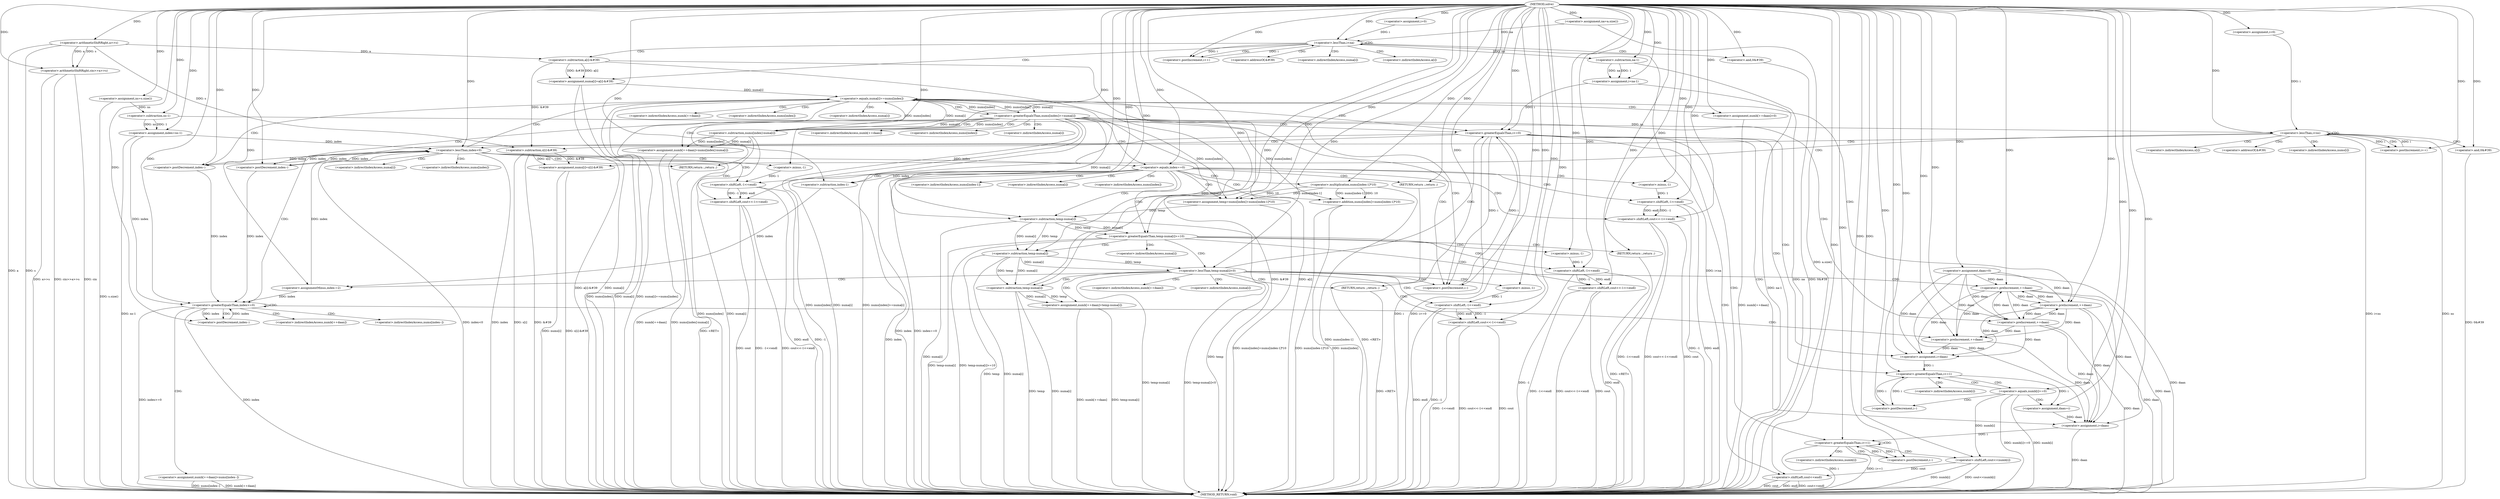 digraph "solve" {  
"1000102" [label = "(METHOD,solve)" ]
"1000375" [label = "(METHOD_RETURN,void)" ]
"1000104" [label = "(<operator>.arithmeticShiftRight,cin>>a>>s)" ]
"1000110" [label = "(<operator>.assignment,na=a.size())" ]
"1000114" [label = "(<operator>.assignment,ns=s.size())" ]
"1000118" [label = "(<operator>.assignment,index=ns-1)" ]
"1000172" [label = "(<operator>.assignment,daan=0)" ]
"1000372" [label = "(<operator>.shiftLeft,cout<<endl)" ]
"1000125" [label = "(<operator>.assignment,i=0)" ]
"1000128" [label = "(<operator>.lessThan,i<na)" ]
"1000131" [label = "(<operator>.postIncrement,i++)" ]
"1000149" [label = "(<operator>.assignment,i=0)" ]
"1000152" [label = "(<operator>.lessThan,i<ns)" ]
"1000155" [label = "(<operator>.postIncrement,i++)" ]
"1000177" [label = "(<operator>.assignment,i=na-1)" ]
"1000182" [label = "(<operator>.greaterEqualsThan,i>=0)" ]
"1000185" [label = "(<operator>.postDecrement,i--)" ]
"1000318" [label = "(<operator>.greaterEqualsThan,index>=0)" ]
"1000333" [label = "(<operator>.assignment,i=daan)" ]
"1000336" [label = "(<operator>.greaterEqualsThan,i>=1)" ]
"1000339" [label = "(<operator>.postDecrement,i--)" ]
"1000358" [label = "(<operator>.assignment,i=daan)" ]
"1000361" [label = "(<operator>.greaterEqualsThan,i>=1)" ]
"1000364" [label = "(<operator>.postDecrement,i--)" ]
"1000106" [label = "(<operator>.arithmeticShiftRight,a>>s)" ]
"1000120" [label = "(<operator>.subtraction,ns-1)" ]
"1000134" [label = "(<operator>.assignment,numa[i]=a[i]-&#39)" ]
"1000144" [label = "(<operator>.and,0&#39)" ]
"1000158" [label = "(<operator>.assignment,nums[i]=s[i]-&#39)" ]
"1000168" [label = "(<operator>.and,0&#39)" ]
"1000322" [label = "(<operator>.assignment,numb[++daan]=nums[index--])" ]
"1000367" [label = "(<operator>.shiftLeft,cout<<numb[i])" ]
"1000179" [label = "(<operator>.subtraction,na-1)" ]
"1000189" [label = "(<operator>.lessThan,index<0)" ]
"1000201" [label = "(<operator>.equals,numa[i]==nums[index])" ]
"1000343" [label = "(<operator>.equals,numb[i]==0)" ]
"1000138" [label = "(<operator>.subtraction,a[i]-&#39)" ]
"1000162" [label = "(<operator>.subtraction,s[i]-&#39)" ]
"1000193" [label = "(<operator>.shiftLeft,cout<<-1<<endl)" ]
"1000199" [label = "(RETURN,return ;,return ;)" ]
"1000209" [label = "(<operator>.postDecrement,index--)" ]
"1000211" [label = "(<operator>.assignment,numb[++daan]=0)" ]
"1000219" [label = "(<operator>.greaterEqualsThan,nums[index]>=numa[i])" ]
"1000325" [label = "(<operator>.preIncrement,++daan)" ]
"1000329" [label = "(<operator>.postDecrement,index--)" ]
"1000352" [label = "(<operator>.assignment,daan=i)" ]
"1000195" [label = "(<operator>.shiftLeft,-1<<endl)" ]
"1000227" [label = "(<operator>.assignment,numb[++daan]=nums[index]-numa[i])" ]
"1000239" [label = "(<operator>.postDecrement,index--)" ]
"1000196" [label = "(<operator>.minus,-1)" ]
"1000214" [label = "(<operator>.preIncrement,++daan)" ]
"1000256" [label = "(<operator>.assignment,temp=nums[index]+nums[index-1]*10)" ]
"1000232" [label = "(<operator>.subtraction,nums[index]-numa[i])" ]
"1000244" [label = "(<operator>.equals,index==0)" ]
"1000270" [label = "(<operator>.greaterEqualsThan,temp-numa[i]>=10)" ]
"1000230" [label = "(<operator>.preIncrement,++daan)" ]
"1000248" [label = "(<operator>.shiftLeft,cout<<-1<<endl)" ]
"1000254" [label = "(RETURN,return ;,return ;)" ]
"1000258" [label = "(<operator>.addition,nums[index]+nums[index-1]*10)" ]
"1000278" [label = "(<operator>.shiftLeft,cout<<-1<<endl)" ]
"1000284" [label = "(RETURN,return ;,return ;)" ]
"1000262" [label = "(<operator>.multiplication,nums[index-1]*10)" ]
"1000271" [label = "(<operator>.subtraction,temp-numa[i])" ]
"1000287" [label = "(<operator>.lessThan,temp-numa[i]<0)" ]
"1000250" [label = "(<operator>.shiftLeft,-1<<endl)" ]
"1000280" [label = "(<operator>.shiftLeft,-1<<endl)" ]
"1000295" [label = "(<operator>.shiftLeft,cout<<-1<<endl)" ]
"1000301" [label = "(RETURN,return ;,return ;)" ]
"1000251" [label = "(<operator>.minus,-1)" ]
"1000265" [label = "(<operator>.subtraction,index-1)" ]
"1000281" [label = "(<operator>.minus,-1)" ]
"1000288" [label = "(<operator>.subtraction,temp-numa[i])" ]
"1000304" [label = "(<operator>.assignment,numb[++daan]=temp-numa[i])" ]
"1000314" [label = "(<operator>.assignmentMinus,index-=2)" ]
"1000297" [label = "(<operator>.shiftLeft,-1<<endl)" ]
"1000298" [label = "(<operator>.minus,-1)" ]
"1000309" [label = "(<operator>.subtraction,temp-numa[i])" ]
"1000307" [label = "(<operator>.preIncrement,++daan)" ]
"1000135" [label = "(<operator>.indirectIndexAccess,numa[i])" ]
"1000159" [label = "(<operator>.indirectIndexAccess,nums[i])" ]
"1000323" [label = "(<operator>.indirectIndexAccess,numb[++daan])" ]
"1000327" [label = "(<operator>.indirectIndexAccess,nums[index--])" ]
"1000369" [label = "(<operator>.indirectIndexAccess,numb[i])" ]
"1000139" [label = "(<operator>.indirectIndexAccess,a[i])" ]
"1000142" [label = "(<operator>.addressOf,&#39)" ]
"1000163" [label = "(<operator>.indirectIndexAccess,s[i])" ]
"1000166" [label = "(<operator>.addressOf,&#39)" ]
"1000202" [label = "(<operator>.indirectIndexAccess,numa[i])" ]
"1000205" [label = "(<operator>.indirectIndexAccess,nums[index])" ]
"1000344" [label = "(<operator>.indirectIndexAccess,numb[i])" ]
"1000212" [label = "(<operator>.indirectIndexAccess,numb[++daan])" ]
"1000220" [label = "(<operator>.indirectIndexAccess,nums[index])" ]
"1000223" [label = "(<operator>.indirectIndexAccess,numa[i])" ]
"1000228" [label = "(<operator>.indirectIndexAccess,numb[++daan])" ]
"1000233" [label = "(<operator>.indirectIndexAccess,nums[index])" ]
"1000236" [label = "(<operator>.indirectIndexAccess,numa[i])" ]
"1000259" [label = "(<operator>.indirectIndexAccess,nums[index])" ]
"1000263" [label = "(<operator>.indirectIndexAccess,nums[index-1])" ]
"1000273" [label = "(<operator>.indirectIndexAccess,numa[i])" ]
"1000290" [label = "(<operator>.indirectIndexAccess,numa[i])" ]
"1000305" [label = "(<operator>.indirectIndexAccess,numb[++daan])" ]
"1000311" [label = "(<operator>.indirectIndexAccess,numa[i])" ]
  "1000106" -> "1000375"  [ label = "DDG: a"] 
  "1000106" -> "1000375"  [ label = "DDG: s"] 
  "1000104" -> "1000375"  [ label = "DDG: a>>s"] 
  "1000104" -> "1000375"  [ label = "DDG: cin>>a>>s"] 
  "1000110" -> "1000375"  [ label = "DDG: a.size()"] 
  "1000114" -> "1000375"  [ label = "DDG: s.size()"] 
  "1000118" -> "1000375"  [ label = "DDG: ns-1"] 
  "1000128" -> "1000375"  [ label = "DDG: i<na"] 
  "1000152" -> "1000375"  [ label = "DDG: ns"] 
  "1000152" -> "1000375"  [ label = "DDG: i<ns"] 
  "1000172" -> "1000375"  [ label = "DDG: daan"] 
  "1000179" -> "1000375"  [ label = "DDG: na"] 
  "1000177" -> "1000375"  [ label = "DDG: na-1"] 
  "1000182" -> "1000375"  [ label = "DDG: i"] 
  "1000182" -> "1000375"  [ label = "DDG: i>=0"] 
  "1000318" -> "1000375"  [ label = "DDG: index"] 
  "1000318" -> "1000375"  [ label = "DDG: index>=0"] 
  "1000343" -> "1000375"  [ label = "DDG: numb[i]"] 
  "1000343" -> "1000375"  [ label = "DDG: numb[i]==0"] 
  "1000358" -> "1000375"  [ label = "DDG: daan"] 
  "1000361" -> "1000375"  [ label = "DDG: i"] 
  "1000361" -> "1000375"  [ label = "DDG: i>=1"] 
  "1000372" -> "1000375"  [ label = "DDG: cout"] 
  "1000372" -> "1000375"  [ label = "DDG: endl"] 
  "1000372" -> "1000375"  [ label = "DDG: cout<<endl"] 
  "1000367" -> "1000375"  [ label = "DDG: numb[i]"] 
  "1000367" -> "1000375"  [ label = "DDG: cout<<numb[i]"] 
  "1000322" -> "1000375"  [ label = "DDG: numb[++daan]"] 
  "1000322" -> "1000375"  [ label = "DDG: nums[index--]"] 
  "1000189" -> "1000375"  [ label = "DDG: index"] 
  "1000189" -> "1000375"  [ label = "DDG: index<0"] 
  "1000201" -> "1000375"  [ label = "DDG: numa[i]"] 
  "1000201" -> "1000375"  [ label = "DDG: nums[index]"] 
  "1000201" -> "1000375"  [ label = "DDG: numa[i]==nums[index]"] 
  "1000219" -> "1000375"  [ label = "DDG: nums[index]"] 
  "1000219" -> "1000375"  [ label = "DDG: numa[i]"] 
  "1000219" -> "1000375"  [ label = "DDG: nums[index]>=numa[i]"] 
  "1000244" -> "1000375"  [ label = "DDG: index"] 
  "1000244" -> "1000375"  [ label = "DDG: index==0"] 
  "1000258" -> "1000375"  [ label = "DDG: nums[index]"] 
  "1000265" -> "1000375"  [ label = "DDG: index"] 
  "1000262" -> "1000375"  [ label = "DDG: nums[index-1]"] 
  "1000258" -> "1000375"  [ label = "DDG: nums[index-1]*10"] 
  "1000256" -> "1000375"  [ label = "DDG: nums[index]+nums[index-1]*10"] 
  "1000271" -> "1000375"  [ label = "DDG: temp"] 
  "1000271" -> "1000375"  [ label = "DDG: numa[i]"] 
  "1000270" -> "1000375"  [ label = "DDG: temp-numa[i]"] 
  "1000270" -> "1000375"  [ label = "DDG: temp-numa[i]>=10"] 
  "1000288" -> "1000375"  [ label = "DDG: temp"] 
  "1000288" -> "1000375"  [ label = "DDG: numa[i]"] 
  "1000287" -> "1000375"  [ label = "DDG: temp-numa[i]"] 
  "1000287" -> "1000375"  [ label = "DDG: temp-numa[i]<0"] 
  "1000307" -> "1000375"  [ label = "DDG: daan"] 
  "1000304" -> "1000375"  [ label = "DDG: numb[++daan]"] 
  "1000309" -> "1000375"  [ label = "DDG: temp"] 
  "1000309" -> "1000375"  [ label = "DDG: numa[i]"] 
  "1000304" -> "1000375"  [ label = "DDG: temp-numa[i]"] 
  "1000295" -> "1000375"  [ label = "DDG: cout"] 
  "1000297" -> "1000375"  [ label = "DDG: -1"] 
  "1000297" -> "1000375"  [ label = "DDG: endl"] 
  "1000295" -> "1000375"  [ label = "DDG: -1<<endl"] 
  "1000295" -> "1000375"  [ label = "DDG: cout<<-1<<endl"] 
  "1000278" -> "1000375"  [ label = "DDG: cout"] 
  "1000280" -> "1000375"  [ label = "DDG: -1"] 
  "1000280" -> "1000375"  [ label = "DDG: endl"] 
  "1000278" -> "1000375"  [ label = "DDG: -1<<endl"] 
  "1000278" -> "1000375"  [ label = "DDG: cout<<-1<<endl"] 
  "1000248" -> "1000375"  [ label = "DDG: cout"] 
  "1000250" -> "1000375"  [ label = "DDG: -1"] 
  "1000250" -> "1000375"  [ label = "DDG: endl"] 
  "1000248" -> "1000375"  [ label = "DDG: -1<<endl"] 
  "1000248" -> "1000375"  [ label = "DDG: cout<<-1<<endl"] 
  "1000230" -> "1000375"  [ label = "DDG: daan"] 
  "1000227" -> "1000375"  [ label = "DDG: numb[++daan]"] 
  "1000232" -> "1000375"  [ label = "DDG: nums[index]"] 
  "1000232" -> "1000375"  [ label = "DDG: numa[i]"] 
  "1000227" -> "1000375"  [ label = "DDG: nums[index]-numa[i]"] 
  "1000214" -> "1000375"  [ label = "DDG: daan"] 
  "1000211" -> "1000375"  [ label = "DDG: numb[++daan]"] 
  "1000193" -> "1000375"  [ label = "DDG: cout"] 
  "1000195" -> "1000375"  [ label = "DDG: -1"] 
  "1000195" -> "1000375"  [ label = "DDG: endl"] 
  "1000193" -> "1000375"  [ label = "DDG: -1<<endl"] 
  "1000193" -> "1000375"  [ label = "DDG: cout<<-1<<endl"] 
  "1000158" -> "1000375"  [ label = "DDG: nums[i]"] 
  "1000162" -> "1000375"  [ label = "DDG: s[i]"] 
  "1000162" -> "1000375"  [ label = "DDG: &#39"] 
  "1000158" -> "1000375"  [ label = "DDG: s[i]-&#39"] 
  "1000168" -> "1000375"  [ label = "DDG: 0&#39"] 
  "1000134" -> "1000375"  [ label = "DDG: numa[i]"] 
  "1000138" -> "1000375"  [ label = "DDG: a[i]"] 
  "1000138" -> "1000375"  [ label = "DDG: &#39"] 
  "1000134" -> "1000375"  [ label = "DDG: a[i]-&#39"] 
  "1000144" -> "1000375"  [ label = "DDG: 0&#39"] 
  "1000254" -> "1000375"  [ label = "DDG: <RET>"] 
  "1000301" -> "1000375"  [ label = "DDG: <RET>"] 
  "1000284" -> "1000375"  [ label = "DDG: <RET>"] 
  "1000199" -> "1000375"  [ label = "DDG: <RET>"] 
  "1000104" -> "1000375"  [ label = "DDG: cin"] 
  "1000102" -> "1000110"  [ label = "DDG: "] 
  "1000102" -> "1000114"  [ label = "DDG: "] 
  "1000120" -> "1000118"  [ label = "DDG: ns"] 
  "1000120" -> "1000118"  [ label = "DDG: 1"] 
  "1000102" -> "1000172"  [ label = "DDG: "] 
  "1000102" -> "1000104"  [ label = "DDG: "] 
  "1000106" -> "1000104"  [ label = "DDG: a"] 
  "1000106" -> "1000104"  [ label = "DDG: s"] 
  "1000102" -> "1000118"  [ label = "DDG: "] 
  "1000102" -> "1000125"  [ label = "DDG: "] 
  "1000102" -> "1000149"  [ label = "DDG: "] 
  "1000179" -> "1000177"  [ label = "DDG: na"] 
  "1000179" -> "1000177"  [ label = "DDG: 1"] 
  "1000172" -> "1000333"  [ label = "DDG: daan"] 
  "1000325" -> "1000333"  [ label = "DDG: daan"] 
  "1000307" -> "1000333"  [ label = "DDG: daan"] 
  "1000230" -> "1000333"  [ label = "DDG: daan"] 
  "1000214" -> "1000333"  [ label = "DDG: daan"] 
  "1000102" -> "1000333"  [ label = "DDG: "] 
  "1000352" -> "1000358"  [ label = "DDG: daan"] 
  "1000102" -> "1000358"  [ label = "DDG: "] 
  "1000172" -> "1000358"  [ label = "DDG: daan"] 
  "1000325" -> "1000358"  [ label = "DDG: daan"] 
  "1000307" -> "1000358"  [ label = "DDG: daan"] 
  "1000230" -> "1000358"  [ label = "DDG: daan"] 
  "1000214" -> "1000358"  [ label = "DDG: daan"] 
  "1000367" -> "1000372"  [ label = "DDG: cout"] 
  "1000102" -> "1000372"  [ label = "DDG: "] 
  "1000102" -> "1000106"  [ label = "DDG: "] 
  "1000114" -> "1000120"  [ label = "DDG: ns"] 
  "1000102" -> "1000120"  [ label = "DDG: "] 
  "1000125" -> "1000128"  [ label = "DDG: i"] 
  "1000131" -> "1000128"  [ label = "DDG: i"] 
  "1000102" -> "1000128"  [ label = "DDG: "] 
  "1000110" -> "1000128"  [ label = "DDG: na"] 
  "1000128" -> "1000131"  [ label = "DDG: i"] 
  "1000102" -> "1000131"  [ label = "DDG: "] 
  "1000138" -> "1000134"  [ label = "DDG: &#39"] 
  "1000138" -> "1000134"  [ label = "DDG: a[i]"] 
  "1000149" -> "1000152"  [ label = "DDG: i"] 
  "1000155" -> "1000152"  [ label = "DDG: i"] 
  "1000102" -> "1000152"  [ label = "DDG: "] 
  "1000120" -> "1000152"  [ label = "DDG: ns"] 
  "1000152" -> "1000155"  [ label = "DDG: i"] 
  "1000102" -> "1000155"  [ label = "DDG: "] 
  "1000162" -> "1000158"  [ label = "DDG: s[i]"] 
  "1000162" -> "1000158"  [ label = "DDG: &#39"] 
  "1000102" -> "1000177"  [ label = "DDG: "] 
  "1000177" -> "1000182"  [ label = "DDG: i"] 
  "1000185" -> "1000182"  [ label = "DDG: i"] 
  "1000102" -> "1000182"  [ label = "DDG: "] 
  "1000182" -> "1000185"  [ label = "DDG: i"] 
  "1000102" -> "1000185"  [ label = "DDG: "] 
  "1000118" -> "1000318"  [ label = "DDG: index"] 
  "1000329" -> "1000318"  [ label = "DDG: index"] 
  "1000314" -> "1000318"  [ label = "DDG: index"] 
  "1000239" -> "1000318"  [ label = "DDG: index"] 
  "1000209" -> "1000318"  [ label = "DDG: index"] 
  "1000102" -> "1000318"  [ label = "DDG: "] 
  "1000333" -> "1000336"  [ label = "DDG: i"] 
  "1000339" -> "1000336"  [ label = "DDG: i"] 
  "1000102" -> "1000336"  [ label = "DDG: "] 
  "1000336" -> "1000339"  [ label = "DDG: i"] 
  "1000102" -> "1000339"  [ label = "DDG: "] 
  "1000358" -> "1000361"  [ label = "DDG: i"] 
  "1000364" -> "1000361"  [ label = "DDG: i"] 
  "1000102" -> "1000361"  [ label = "DDG: "] 
  "1000361" -> "1000364"  [ label = "DDG: i"] 
  "1000102" -> "1000364"  [ label = "DDG: "] 
  "1000102" -> "1000144"  [ label = "DDG: "] 
  "1000102" -> "1000168"  [ label = "DDG: "] 
  "1000128" -> "1000179"  [ label = "DDG: na"] 
  "1000102" -> "1000179"  [ label = "DDG: "] 
  "1000102" -> "1000367"  [ label = "DDG: "] 
  "1000343" -> "1000367"  [ label = "DDG: numb[i]"] 
  "1000106" -> "1000138"  [ label = "DDG: a"] 
  "1000106" -> "1000162"  [ label = "DDG: s"] 
  "1000138" -> "1000162"  [ label = "DDG: &#39"] 
  "1000118" -> "1000189"  [ label = "DDG: index"] 
  "1000314" -> "1000189"  [ label = "DDG: index"] 
  "1000239" -> "1000189"  [ label = "DDG: index"] 
  "1000209" -> "1000189"  [ label = "DDG: index"] 
  "1000102" -> "1000189"  [ label = "DDG: "] 
  "1000102" -> "1000199"  [ label = "DDG: "] 
  "1000309" -> "1000201"  [ label = "DDG: numa[i]"] 
  "1000232" -> "1000201"  [ label = "DDG: numa[i]"] 
  "1000134" -> "1000201"  [ label = "DDG: numa[i]"] 
  "1000232" -> "1000201"  [ label = "DDG: nums[index]"] 
  "1000219" -> "1000201"  [ label = "DDG: nums[index]"] 
  "1000102" -> "1000211"  [ label = "DDG: "] 
  "1000102" -> "1000343"  [ label = "DDG: "] 
  "1000102" -> "1000193"  [ label = "DDG: "] 
  "1000195" -> "1000193"  [ label = "DDG: endl"] 
  "1000195" -> "1000193"  [ label = "DDG: -1"] 
  "1000189" -> "1000209"  [ label = "DDG: index"] 
  "1000102" -> "1000209"  [ label = "DDG: "] 
  "1000172" -> "1000325"  [ label = "DDG: daan"] 
  "1000307" -> "1000325"  [ label = "DDG: daan"] 
  "1000230" -> "1000325"  [ label = "DDG: daan"] 
  "1000214" -> "1000325"  [ label = "DDG: daan"] 
  "1000102" -> "1000325"  [ label = "DDG: "] 
  "1000318" -> "1000329"  [ label = "DDG: index"] 
  "1000102" -> "1000329"  [ label = "DDG: "] 
  "1000336" -> "1000352"  [ label = "DDG: i"] 
  "1000102" -> "1000352"  [ label = "DDG: "] 
  "1000196" -> "1000195"  [ label = "DDG: 1"] 
  "1000102" -> "1000195"  [ label = "DDG: "] 
  "1000201" -> "1000219"  [ label = "DDG: nums[index]"] 
  "1000201" -> "1000219"  [ label = "DDG: numa[i]"] 
  "1000232" -> "1000227"  [ label = "DDG: numa[i]"] 
  "1000232" -> "1000227"  [ label = "DDG: nums[index]"] 
  "1000102" -> "1000196"  [ label = "DDG: "] 
  "1000172" -> "1000214"  [ label = "DDG: daan"] 
  "1000307" -> "1000214"  [ label = "DDG: daan"] 
  "1000230" -> "1000214"  [ label = "DDG: daan"] 
  "1000102" -> "1000214"  [ label = "DDG: "] 
  "1000189" -> "1000239"  [ label = "DDG: index"] 
  "1000102" -> "1000239"  [ label = "DDG: "] 
  "1000262" -> "1000256"  [ label = "DDG: nums[index-1]"] 
  "1000262" -> "1000256"  [ label = "DDG: 10"] 
  "1000219" -> "1000256"  [ label = "DDG: nums[index]"] 
  "1000219" -> "1000232"  [ label = "DDG: nums[index]"] 
  "1000219" -> "1000232"  [ label = "DDG: numa[i]"] 
  "1000102" -> "1000256"  [ label = "DDG: "] 
  "1000172" -> "1000230"  [ label = "DDG: daan"] 
  "1000307" -> "1000230"  [ label = "DDG: daan"] 
  "1000214" -> "1000230"  [ label = "DDG: daan"] 
  "1000102" -> "1000230"  [ label = "DDG: "] 
  "1000189" -> "1000244"  [ label = "DDG: index"] 
  "1000102" -> "1000244"  [ label = "DDG: "] 
  "1000102" -> "1000254"  [ label = "DDG: "] 
  "1000219" -> "1000258"  [ label = "DDG: nums[index]"] 
  "1000262" -> "1000258"  [ label = "DDG: nums[index-1]"] 
  "1000262" -> "1000258"  [ label = "DDG: 10"] 
  "1000271" -> "1000270"  [ label = "DDG: numa[i]"] 
  "1000271" -> "1000270"  [ label = "DDG: temp"] 
  "1000102" -> "1000270"  [ label = "DDG: "] 
  "1000102" -> "1000284"  [ label = "DDG: "] 
  "1000102" -> "1000248"  [ label = "DDG: "] 
  "1000250" -> "1000248"  [ label = "DDG: endl"] 
  "1000250" -> "1000248"  [ label = "DDG: -1"] 
  "1000102" -> "1000262"  [ label = "DDG: "] 
  "1000256" -> "1000271"  [ label = "DDG: temp"] 
  "1000102" -> "1000271"  [ label = "DDG: "] 
  "1000219" -> "1000271"  [ label = "DDG: numa[i]"] 
  "1000102" -> "1000278"  [ label = "DDG: "] 
  "1000280" -> "1000278"  [ label = "DDG: endl"] 
  "1000280" -> "1000278"  [ label = "DDG: -1"] 
  "1000251" -> "1000250"  [ label = "DDG: 1"] 
  "1000102" -> "1000250"  [ label = "DDG: "] 
  "1000281" -> "1000280"  [ label = "DDG: 1"] 
  "1000102" -> "1000280"  [ label = "DDG: "] 
  "1000288" -> "1000287"  [ label = "DDG: numa[i]"] 
  "1000288" -> "1000287"  [ label = "DDG: temp"] 
  "1000102" -> "1000287"  [ label = "DDG: "] 
  "1000102" -> "1000301"  [ label = "DDG: "] 
  "1000102" -> "1000251"  [ label = "DDG: "] 
  "1000244" -> "1000265"  [ label = "DDG: index"] 
  "1000102" -> "1000265"  [ label = "DDG: "] 
  "1000102" -> "1000281"  [ label = "DDG: "] 
  "1000271" -> "1000288"  [ label = "DDG: temp"] 
  "1000102" -> "1000288"  [ label = "DDG: "] 
  "1000271" -> "1000288"  [ label = "DDG: numa[i]"] 
  "1000102" -> "1000295"  [ label = "DDG: "] 
  "1000297" -> "1000295"  [ label = "DDG: -1"] 
  "1000297" -> "1000295"  [ label = "DDG: endl"] 
  "1000309" -> "1000304"  [ label = "DDG: temp"] 
  "1000309" -> "1000304"  [ label = "DDG: numa[i]"] 
  "1000102" -> "1000314"  [ label = "DDG: "] 
  "1000298" -> "1000297"  [ label = "DDG: 1"] 
  "1000102" -> "1000297"  [ label = "DDG: "] 
  "1000265" -> "1000314"  [ label = "DDG: index"] 
  "1000102" -> "1000298"  [ label = "DDG: "] 
  "1000288" -> "1000309"  [ label = "DDG: temp"] 
  "1000102" -> "1000309"  [ label = "DDG: "] 
  "1000288" -> "1000309"  [ label = "DDG: numa[i]"] 
  "1000172" -> "1000307"  [ label = "DDG: daan"] 
  "1000230" -> "1000307"  [ label = "DDG: daan"] 
  "1000214" -> "1000307"  [ label = "DDG: daan"] 
  "1000102" -> "1000307"  [ label = "DDG: "] 
  "1000128" -> "1000142"  [ label = "CDG: "] 
  "1000128" -> "1000128"  [ label = "CDG: "] 
  "1000128" -> "1000144"  [ label = "CDG: "] 
  "1000128" -> "1000138"  [ label = "CDG: "] 
  "1000128" -> "1000131"  [ label = "CDG: "] 
  "1000128" -> "1000139"  [ label = "CDG: "] 
  "1000128" -> "1000135"  [ label = "CDG: "] 
  "1000128" -> "1000134"  [ label = "CDG: "] 
  "1000152" -> "1000152"  [ label = "CDG: "] 
  "1000152" -> "1000168"  [ label = "CDG: "] 
  "1000152" -> "1000158"  [ label = "CDG: "] 
  "1000152" -> "1000162"  [ label = "CDG: "] 
  "1000152" -> "1000166"  [ label = "CDG: "] 
  "1000152" -> "1000163"  [ label = "CDG: "] 
  "1000152" -> "1000159"  [ label = "CDG: "] 
  "1000152" -> "1000155"  [ label = "CDG: "] 
  "1000182" -> "1000336"  [ label = "CDG: "] 
  "1000182" -> "1000189"  [ label = "CDG: "] 
  "1000182" -> "1000361"  [ label = "CDG: "] 
  "1000182" -> "1000372"  [ label = "CDG: "] 
  "1000182" -> "1000318"  [ label = "CDG: "] 
  "1000182" -> "1000333"  [ label = "CDG: "] 
  "1000182" -> "1000358"  [ label = "CDG: "] 
  "1000318" -> "1000325"  [ label = "CDG: "] 
  "1000318" -> "1000318"  [ label = "CDG: "] 
  "1000318" -> "1000329"  [ label = "CDG: "] 
  "1000318" -> "1000323"  [ label = "CDG: "] 
  "1000318" -> "1000327"  [ label = "CDG: "] 
  "1000318" -> "1000322"  [ label = "CDG: "] 
  "1000336" -> "1000344"  [ label = "CDG: "] 
  "1000336" -> "1000343"  [ label = "CDG: "] 
  "1000361" -> "1000364"  [ label = "CDG: "] 
  "1000361" -> "1000367"  [ label = "CDG: "] 
  "1000361" -> "1000361"  [ label = "CDG: "] 
  "1000361" -> "1000369"  [ label = "CDG: "] 
  "1000189" -> "1000199"  [ label = "CDG: "] 
  "1000189" -> "1000201"  [ label = "CDG: "] 
  "1000189" -> "1000195"  [ label = "CDG: "] 
  "1000189" -> "1000205"  [ label = "CDG: "] 
  "1000189" -> "1000193"  [ label = "CDG: "] 
  "1000189" -> "1000196"  [ label = "CDG: "] 
  "1000189" -> "1000202"  [ label = "CDG: "] 
  "1000201" -> "1000182"  [ label = "CDG: "] 
  "1000201" -> "1000220"  [ label = "CDG: "] 
  "1000201" -> "1000214"  [ label = "CDG: "] 
  "1000201" -> "1000212"  [ label = "CDG: "] 
  "1000201" -> "1000211"  [ label = "CDG: "] 
  "1000201" -> "1000219"  [ label = "CDG: "] 
  "1000201" -> "1000185"  [ label = "CDG: "] 
  "1000201" -> "1000209"  [ label = "CDG: "] 
  "1000201" -> "1000223"  [ label = "CDG: "] 
  "1000343" -> "1000336"  [ label = "CDG: "] 
  "1000343" -> "1000352"  [ label = "CDG: "] 
  "1000343" -> "1000339"  [ label = "CDG: "] 
  "1000219" -> "1000182"  [ label = "CDG: "] 
  "1000219" -> "1000233"  [ label = "CDG: "] 
  "1000219" -> "1000244"  [ label = "CDG: "] 
  "1000219" -> "1000230"  [ label = "CDG: "] 
  "1000219" -> "1000227"  [ label = "CDG: "] 
  "1000219" -> "1000236"  [ label = "CDG: "] 
  "1000219" -> "1000232"  [ label = "CDG: "] 
  "1000219" -> "1000185"  [ label = "CDG: "] 
  "1000219" -> "1000239"  [ label = "CDG: "] 
  "1000219" -> "1000228"  [ label = "CDG: "] 
  "1000244" -> "1000258"  [ label = "CDG: "] 
  "1000244" -> "1000254"  [ label = "CDG: "] 
  "1000244" -> "1000248"  [ label = "CDG: "] 
  "1000244" -> "1000263"  [ label = "CDG: "] 
  "1000244" -> "1000262"  [ label = "CDG: "] 
  "1000244" -> "1000271"  [ label = "CDG: "] 
  "1000244" -> "1000256"  [ label = "CDG: "] 
  "1000244" -> "1000259"  [ label = "CDG: "] 
  "1000244" -> "1000251"  [ label = "CDG: "] 
  "1000244" -> "1000250"  [ label = "CDG: "] 
  "1000244" -> "1000273"  [ label = "CDG: "] 
  "1000244" -> "1000270"  [ label = "CDG: "] 
  "1000244" -> "1000265"  [ label = "CDG: "] 
  "1000270" -> "1000281"  [ label = "CDG: "] 
  "1000270" -> "1000288"  [ label = "CDG: "] 
  "1000270" -> "1000280"  [ label = "CDG: "] 
  "1000270" -> "1000287"  [ label = "CDG: "] 
  "1000270" -> "1000284"  [ label = "CDG: "] 
  "1000270" -> "1000290"  [ label = "CDG: "] 
  "1000270" -> "1000278"  [ label = "CDG: "] 
  "1000287" -> "1000182"  [ label = "CDG: "] 
  "1000287" -> "1000298"  [ label = "CDG: "] 
  "1000287" -> "1000314"  [ label = "CDG: "] 
  "1000287" -> "1000307"  [ label = "CDG: "] 
  "1000287" -> "1000309"  [ label = "CDG: "] 
  "1000287" -> "1000305"  [ label = "CDG: "] 
  "1000287" -> "1000304"  [ label = "CDG: "] 
  "1000287" -> "1000311"  [ label = "CDG: "] 
  "1000287" -> "1000295"  [ label = "CDG: "] 
  "1000287" -> "1000185"  [ label = "CDG: "] 
  "1000287" -> "1000297"  [ label = "CDG: "] 
  "1000287" -> "1000301"  [ label = "CDG: "] 
}
